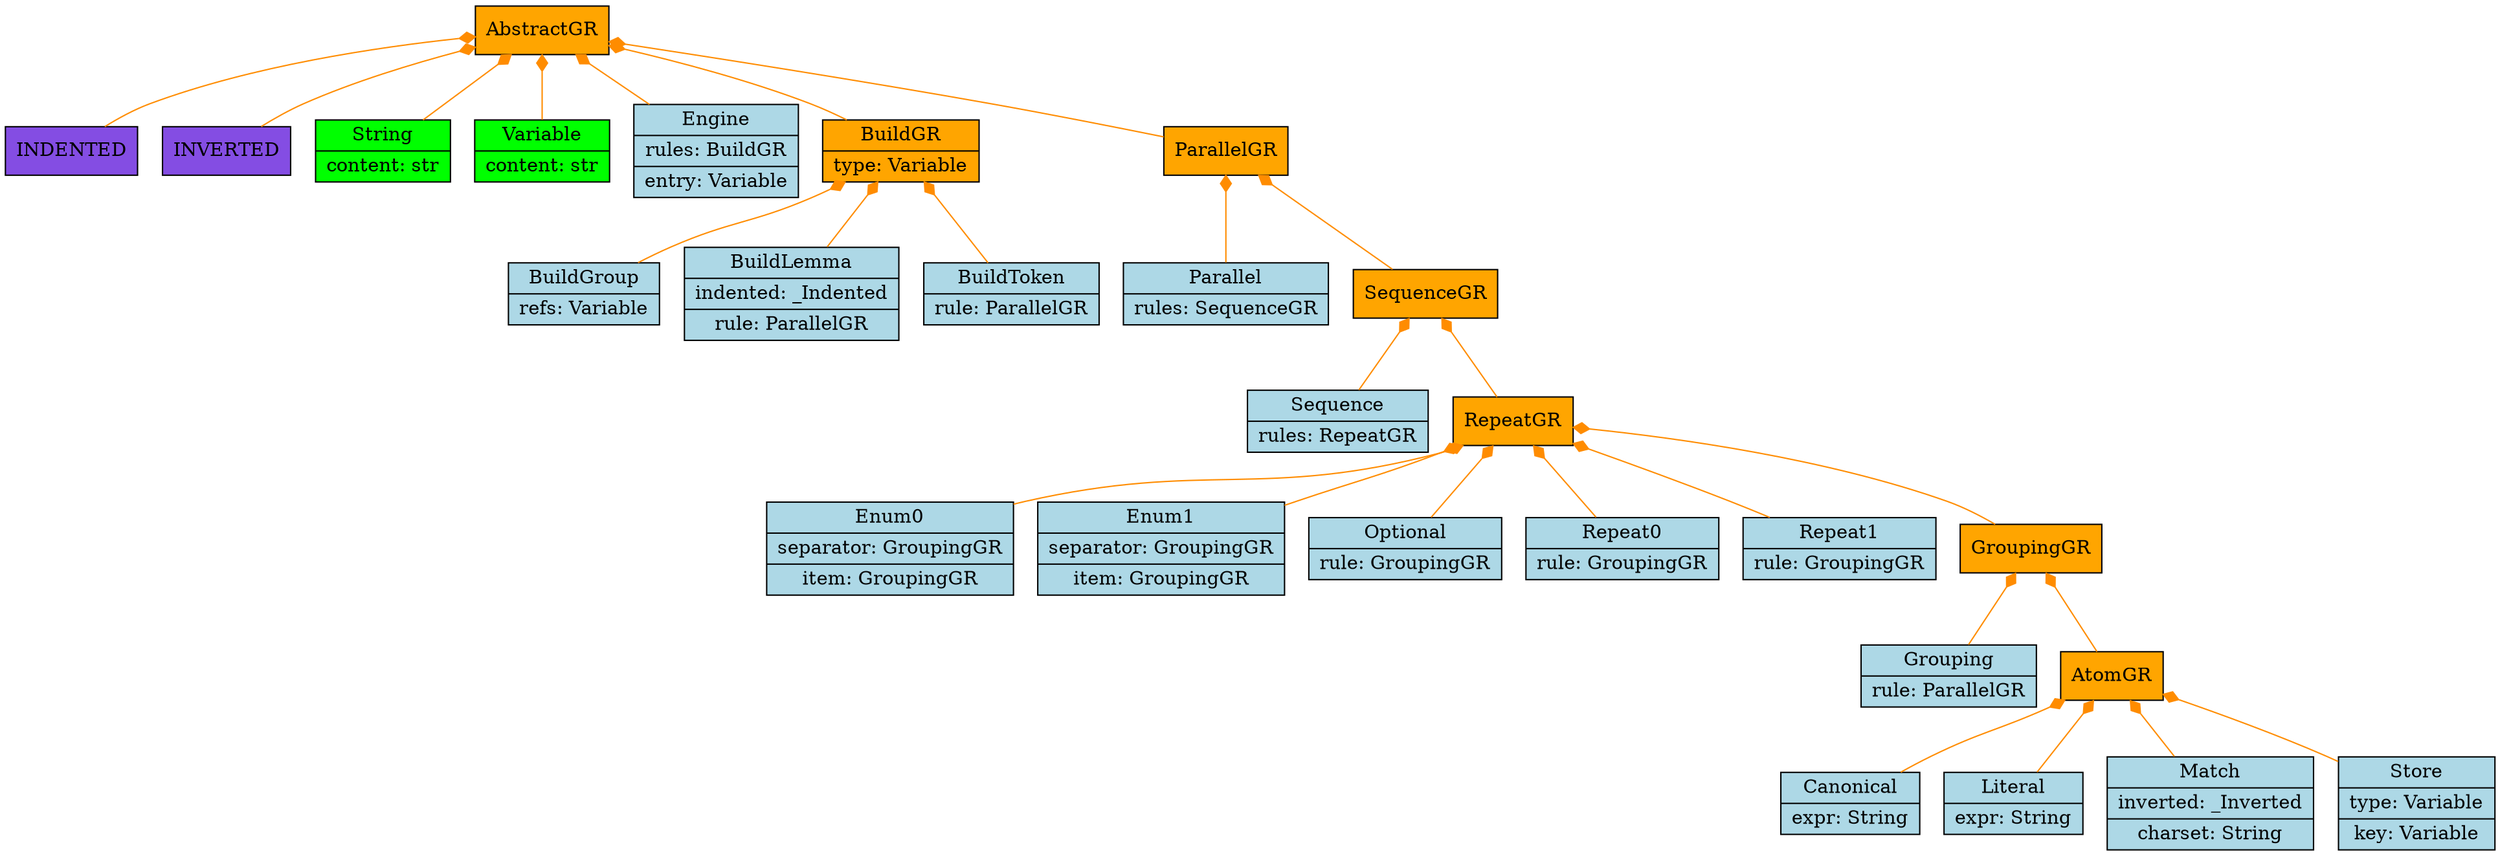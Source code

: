 digraph {
	AbstractGR [label="{ <> AbstractGR  }" fillcolor=orange shape=record style=filled]
	_Indented [label=INDENTED fillcolor="#844de3" shape=rect style=filled]
	_Inverted [label=INVERTED fillcolor="#844de3" shape=rect style=filled]
	String [label="{ <> String | <content> content: str }" fillcolor=lime shape=record style=filled]
	Variable [label="{ <> Variable | <content> content: str }" fillcolor=lime shape=record style=filled]
	Engine [label="{ <> Engine | <rules> rules: BuildGR | <entry> entry: Variable }" fillcolor=lightblue shape=record style=filled]
	BuildGR [label="{ <> BuildGR | <type> type: Variable }" fillcolor=orange shape=record style=filled]
	ParallelGR [label="{ <> ParallelGR  }" fillcolor=orange shape=record style=filled]
	BuildGroup [label="{ <> BuildGroup | <refs> refs: Variable }" fillcolor=lightblue shape=record style=filled]
	BuildLemma [label="{ <> BuildLemma | <indented> indented: _Indented | <rule> rule: ParallelGR }" fillcolor=lightblue shape=record style=filled]
	BuildToken [label="{ <> BuildToken | <rule> rule: ParallelGR }" fillcolor=lightblue shape=record style=filled]
	Parallel [label="{ <> Parallel | <rules> rules: SequenceGR }" fillcolor=lightblue shape=record style=filled]
	SequenceGR [label="{ <> SequenceGR  }" fillcolor=orange shape=record style=filled]
	Sequence [label="{ <> Sequence | <rules> rules: RepeatGR }" fillcolor=lightblue shape=record style=filled]
	RepeatGR [label="{ <> RepeatGR  }" fillcolor=orange shape=record style=filled]
	Enum0 [label="{ <> Enum0 | <separator> separator: GroupingGR | <item> item: GroupingGR }" fillcolor=lightblue shape=record style=filled]
	Enum1 [label="{ <> Enum1 | <separator> separator: GroupingGR | <item> item: GroupingGR }" fillcolor=lightblue shape=record style=filled]
	Optional [label="{ <> Optional | <rule> rule: GroupingGR }" fillcolor=lightblue shape=record style=filled]
	Repeat0 [label="{ <> Repeat0 | <rule> rule: GroupingGR }" fillcolor=lightblue shape=record style=filled]
	Repeat1 [label="{ <> Repeat1 | <rule> rule: GroupingGR }" fillcolor=lightblue shape=record style=filled]
	GroupingGR [label="{ <> GroupingGR  }" fillcolor=orange shape=record style=filled]
	Grouping [label="{ <> Grouping | <rule> rule: ParallelGR }" fillcolor=lightblue shape=record style=filled]
	AtomGR [label="{ <> AtomGR  }" fillcolor=orange shape=record style=filled]
	Canonical [label="{ <> Canonical | <expr> expr: String }" fillcolor=lightblue shape=record style=filled]
	Literal [label="{ <> Literal | <expr> expr: String }" fillcolor=lightblue shape=record style=filled]
	Match [label="{ <> Match | <inverted> inverted: _Inverted | <charset> charset: String }" fillcolor=lightblue shape=record style=filled]
	Store [label="{ <> Store | <type> type: Variable | <key> key: Variable }" fillcolor=lightblue shape=record style=filled]
	AbstractGR -> _Indented [arrowtail=diamond color=darkorange dir=back]
	AbstractGR -> _Inverted [arrowtail=diamond color=darkorange dir=back]
	AbstractGR -> String [arrowtail=diamond color=darkorange dir=back]
	AbstractGR -> Variable [arrowtail=diamond color=darkorange dir=back]
	AbstractGR -> Engine [arrowtail=diamond color=darkorange dir=back]
	AbstractGR -> BuildGR [arrowtail=diamond color=darkorange dir=back]
	AbstractGR -> ParallelGR [arrowtail=diamond color=darkorange dir=back]
	BuildGR -> BuildGroup [arrowtail=diamond color=darkorange dir=back]
	BuildGR -> BuildLemma [arrowtail=diamond color=darkorange dir=back]
	BuildGR -> BuildToken [arrowtail=diamond color=darkorange dir=back]
	ParallelGR -> Parallel [arrowtail=diamond color=darkorange dir=back]
	ParallelGR -> SequenceGR [arrowtail=diamond color=darkorange dir=back]
	SequenceGR -> Sequence [arrowtail=diamond color=darkorange dir=back]
	SequenceGR -> RepeatGR [arrowtail=diamond color=darkorange dir=back]
	RepeatGR -> Enum0 [arrowtail=diamond color=darkorange dir=back]
	RepeatGR -> Enum1 [arrowtail=diamond color=darkorange dir=back]
	RepeatGR -> Optional [arrowtail=diamond color=darkorange dir=back]
	RepeatGR -> Repeat0 [arrowtail=diamond color=darkorange dir=back]
	RepeatGR -> Repeat1 [arrowtail=diamond color=darkorange dir=back]
	RepeatGR -> GroupingGR [arrowtail=diamond color=darkorange dir=back]
	GroupingGR -> Grouping [arrowtail=diamond color=darkorange dir=back]
	GroupingGR -> AtomGR [arrowtail=diamond color=darkorange dir=back]
	AtomGR -> Canonical [arrowtail=diamond color=darkorange dir=back]
	AtomGR -> Literal [arrowtail=diamond color=darkorange dir=back]
	AtomGR -> Match [arrowtail=diamond color=darkorange dir=back]
	AtomGR -> Store [arrowtail=diamond color=darkorange dir=back]
}
